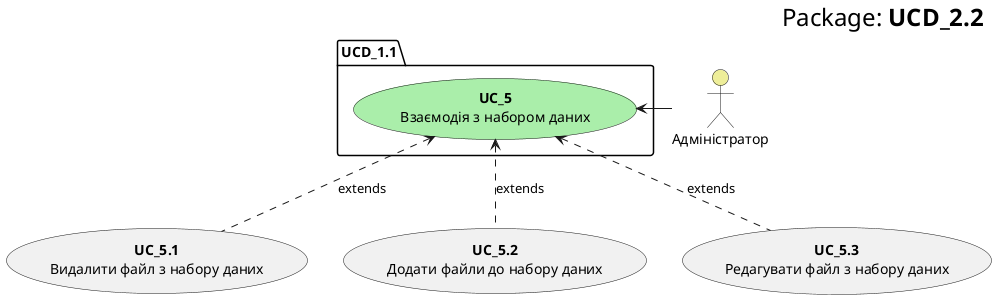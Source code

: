 @startuml
    right header
        <font size=24 color=black>Package:<b> UCD_2.2
    end header

    package UCD_1.1 {
        usecase "<b>UC_5</b>\nВзаємодія з набором даних" as UC_3 #aaeeaa
    }
    
    actor "Адміністратор" as Admin #eeee99
    Admin -l-> UC_3
    
    usecase "<b>UC_5.1</b>\nВидалити файл з набору даних" as UC_1.1
    usecase "<b>UC_5.2</b>\nДодати файли до набору даних" as UC_1.2
    usecase "<b>UC_5.3</b>\nРедагувати файл з набору даних" as UC_1.3
    
    UC_1.1 .u.> UC_3: extends
    UC_1.2 .u.> UC_3: extends
    UC_1.3 .u.> UC_3: extends
    
@enduml
